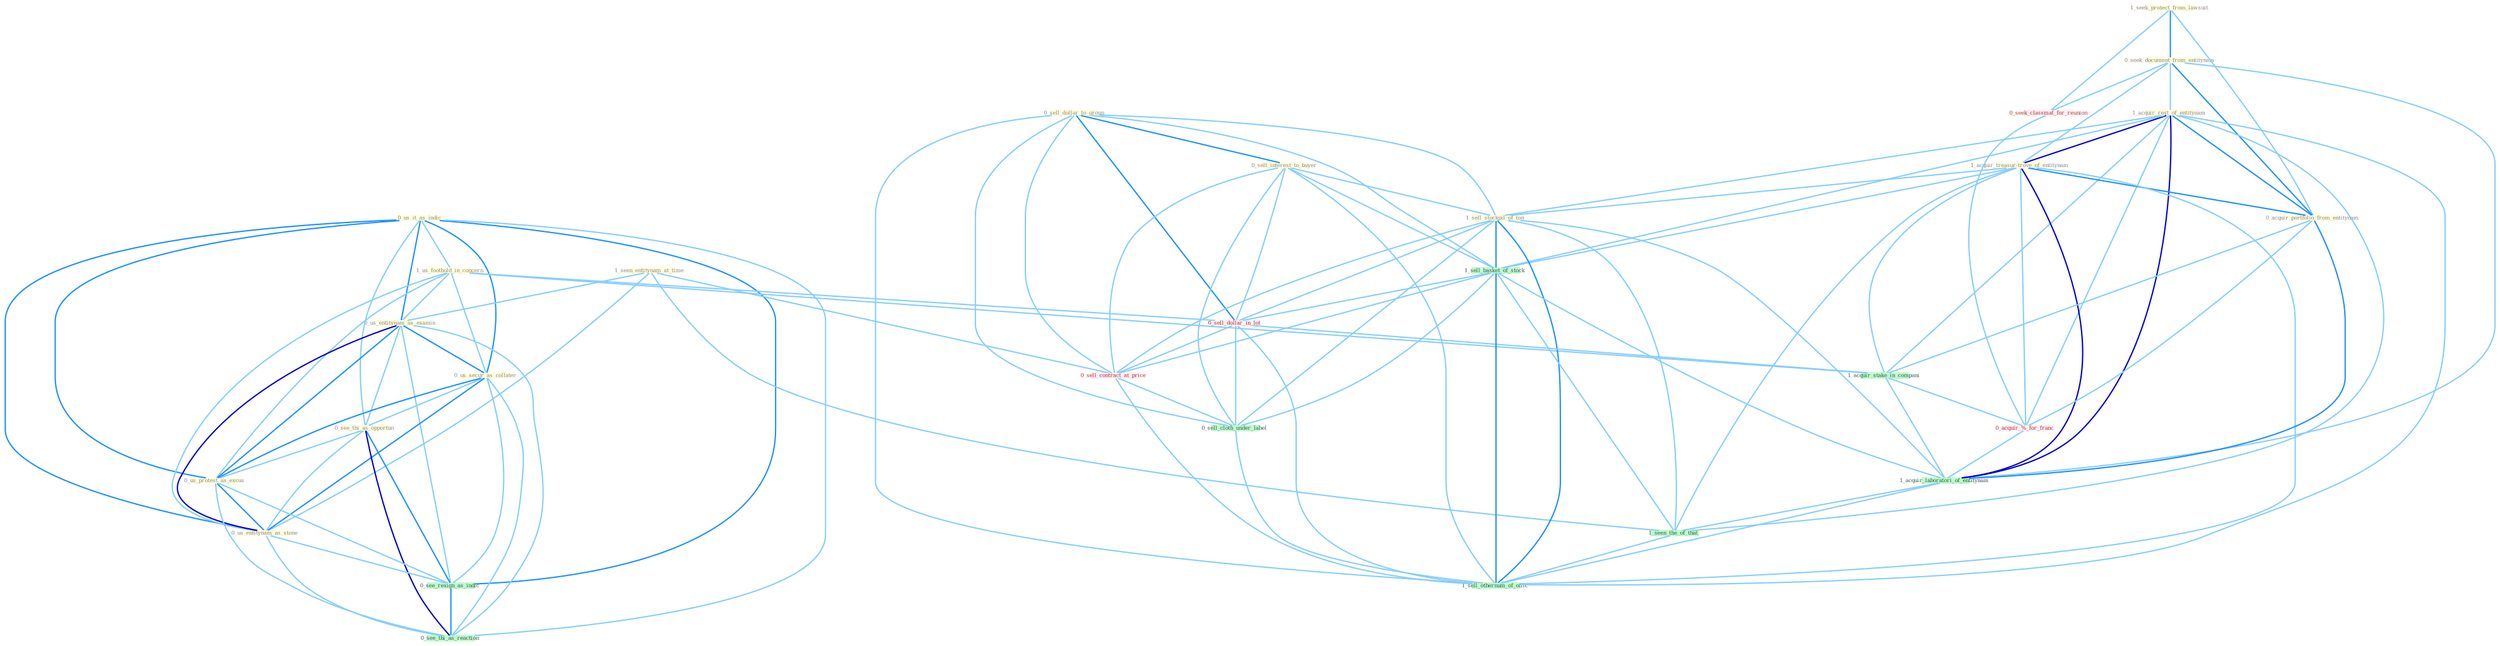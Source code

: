 Graph G{ 
    node
    [shape=polygon,style=filled,width=.5,height=.06,color="#BDFCC9",fixedsize=true,fontsize=4,
    fontcolor="#2f4f4f"];
    {node
    [color="#ffffe0", fontcolor="#8b7d6b"] "0_us_it_as_indic " "1_us_foothold_in_concern " "1_seen_entitynam_at_time " "0_sell_dollar_to_group " "0_us_entitynam_as_examin " "0_sell_interest_to_buyer " "0_us_secur_as_collater " "0_see_thi_as_opportun " "1_seek_protect_from_lawsuit " "0_seek_document_from_entitynam " "0_us_protest_as_excus " "1_acquir_rest_of_entitynam " "1_acquir_treasur-trove_of_entitynam " "0_acquir_portfolio_from_entitynam " "1_sell_stockpil_of_ton " "0_us_entitynam_as_stone "}
{node [color="#fff0f5", fontcolor="#b22222"] "0_seek_classmat_for_reunion " "0_sell_dollar_in_lot " "0_acquir_%_for_franc " "0_sell_contract_at_price "}
edge [color="#B0E2FF"];

	"0_us_it_as_indic " -- "1_us_foothold_in_concern " [w="1", color="#87cefa" ];
	"0_us_it_as_indic " -- "0_us_entitynam_as_examin " [w="2", color="#1e90ff" , len=0.8];
	"0_us_it_as_indic " -- "0_us_secur_as_collater " [w="2", color="#1e90ff" , len=0.8];
	"0_us_it_as_indic " -- "0_see_thi_as_opportun " [w="1", color="#87cefa" ];
	"0_us_it_as_indic " -- "0_us_protest_as_excus " [w="2", color="#1e90ff" , len=0.8];
	"0_us_it_as_indic " -- "0_us_entitynam_as_stone " [w="2", color="#1e90ff" , len=0.8];
	"0_us_it_as_indic " -- "0_see_resign_as_indic " [w="2", color="#1e90ff" , len=0.8];
	"0_us_it_as_indic " -- "0_see_thi_as_reaction " [w="1", color="#87cefa" ];
	"1_us_foothold_in_concern " -- "0_us_entitynam_as_examin " [w="1", color="#87cefa" ];
	"1_us_foothold_in_concern " -- "0_us_secur_as_collater " [w="1", color="#87cefa" ];
	"1_us_foothold_in_concern " -- "0_us_protest_as_excus " [w="1", color="#87cefa" ];
	"1_us_foothold_in_concern " -- "0_us_entitynam_as_stone " [w="1", color="#87cefa" ];
	"1_us_foothold_in_concern " -- "0_sell_dollar_in_lot " [w="1", color="#87cefa" ];
	"1_us_foothold_in_concern " -- "1_acquir_stake_in_compani " [w="1", color="#87cefa" ];
	"1_seen_entitynam_at_time " -- "0_us_entitynam_as_examin " [w="1", color="#87cefa" ];
	"1_seen_entitynam_at_time " -- "0_us_entitynam_as_stone " [w="1", color="#87cefa" ];
	"1_seen_entitynam_at_time " -- "0_sell_contract_at_price " [w="1", color="#87cefa" ];
	"1_seen_entitynam_at_time " -- "1_seen_the_of_that " [w="1", color="#87cefa" ];
	"0_sell_dollar_to_group " -- "0_sell_interest_to_buyer " [w="2", color="#1e90ff" , len=0.8];
	"0_sell_dollar_to_group " -- "1_sell_stockpil_of_ton " [w="1", color="#87cefa" ];
	"0_sell_dollar_to_group " -- "1_sell_basket_of_stock " [w="1", color="#87cefa" ];
	"0_sell_dollar_to_group " -- "0_sell_dollar_in_lot " [w="2", color="#1e90ff" , len=0.8];
	"0_sell_dollar_to_group " -- "0_sell_contract_at_price " [w="1", color="#87cefa" ];
	"0_sell_dollar_to_group " -- "0_sell_cloth_under_label " [w="1", color="#87cefa" ];
	"0_sell_dollar_to_group " -- "1_sell_othernum_of_offic " [w="1", color="#87cefa" ];
	"0_us_entitynam_as_examin " -- "0_us_secur_as_collater " [w="2", color="#1e90ff" , len=0.8];
	"0_us_entitynam_as_examin " -- "0_see_thi_as_opportun " [w="1", color="#87cefa" ];
	"0_us_entitynam_as_examin " -- "0_us_protest_as_excus " [w="2", color="#1e90ff" , len=0.8];
	"0_us_entitynam_as_examin " -- "0_us_entitynam_as_stone " [w="3", color="#0000cd" , len=0.6];
	"0_us_entitynam_as_examin " -- "0_see_resign_as_indic " [w="1", color="#87cefa" ];
	"0_us_entitynam_as_examin " -- "0_see_thi_as_reaction " [w="1", color="#87cefa" ];
	"0_sell_interest_to_buyer " -- "1_sell_stockpil_of_ton " [w="1", color="#87cefa" ];
	"0_sell_interest_to_buyer " -- "1_sell_basket_of_stock " [w="1", color="#87cefa" ];
	"0_sell_interest_to_buyer " -- "0_sell_dollar_in_lot " [w="1", color="#87cefa" ];
	"0_sell_interest_to_buyer " -- "0_sell_contract_at_price " [w="1", color="#87cefa" ];
	"0_sell_interest_to_buyer " -- "0_sell_cloth_under_label " [w="1", color="#87cefa" ];
	"0_sell_interest_to_buyer " -- "1_sell_othernum_of_offic " [w="1", color="#87cefa" ];
	"0_us_secur_as_collater " -- "0_see_thi_as_opportun " [w="1", color="#87cefa" ];
	"0_us_secur_as_collater " -- "0_us_protest_as_excus " [w="2", color="#1e90ff" , len=0.8];
	"0_us_secur_as_collater " -- "0_us_entitynam_as_stone " [w="2", color="#1e90ff" , len=0.8];
	"0_us_secur_as_collater " -- "0_see_resign_as_indic " [w="1", color="#87cefa" ];
	"0_us_secur_as_collater " -- "0_see_thi_as_reaction " [w="1", color="#87cefa" ];
	"0_see_thi_as_opportun " -- "0_us_protest_as_excus " [w="1", color="#87cefa" ];
	"0_see_thi_as_opportun " -- "0_us_entitynam_as_stone " [w="1", color="#87cefa" ];
	"0_see_thi_as_opportun " -- "0_see_resign_as_indic " [w="2", color="#1e90ff" , len=0.8];
	"0_see_thi_as_opportun " -- "0_see_thi_as_reaction " [w="3", color="#0000cd" , len=0.6];
	"1_seek_protect_from_lawsuit " -- "0_seek_document_from_entitynam " [w="2", color="#1e90ff" , len=0.8];
	"1_seek_protect_from_lawsuit " -- "0_acquir_portfolio_from_entitynam " [w="1", color="#87cefa" ];
	"1_seek_protect_from_lawsuit " -- "0_seek_classmat_for_reunion " [w="1", color="#87cefa" ];
	"0_seek_document_from_entitynam " -- "1_acquir_rest_of_entitynam " [w="1", color="#87cefa" ];
	"0_seek_document_from_entitynam " -- "1_acquir_treasur-trove_of_entitynam " [w="1", color="#87cefa" ];
	"0_seek_document_from_entitynam " -- "0_acquir_portfolio_from_entitynam " [w="2", color="#1e90ff" , len=0.8];
	"0_seek_document_from_entitynam " -- "0_seek_classmat_for_reunion " [w="1", color="#87cefa" ];
	"0_seek_document_from_entitynam " -- "1_acquir_laboratori_of_entitynam " [w="1", color="#87cefa" ];
	"0_us_protest_as_excus " -- "0_us_entitynam_as_stone " [w="2", color="#1e90ff" , len=0.8];
	"0_us_protest_as_excus " -- "0_see_resign_as_indic " [w="1", color="#87cefa" ];
	"0_us_protest_as_excus " -- "0_see_thi_as_reaction " [w="1", color="#87cefa" ];
	"1_acquir_rest_of_entitynam " -- "1_acquir_treasur-trove_of_entitynam " [w="3", color="#0000cd" , len=0.6];
	"1_acquir_rest_of_entitynam " -- "0_acquir_portfolio_from_entitynam " [w="2", color="#1e90ff" , len=0.8];
	"1_acquir_rest_of_entitynam " -- "1_sell_stockpil_of_ton " [w="1", color="#87cefa" ];
	"1_acquir_rest_of_entitynam " -- "1_sell_basket_of_stock " [w="1", color="#87cefa" ];
	"1_acquir_rest_of_entitynam " -- "1_acquir_stake_in_compani " [w="1", color="#87cefa" ];
	"1_acquir_rest_of_entitynam " -- "0_acquir_%_for_franc " [w="1", color="#87cefa" ];
	"1_acquir_rest_of_entitynam " -- "1_acquir_laboratori_of_entitynam " [w="3", color="#0000cd" , len=0.6];
	"1_acquir_rest_of_entitynam " -- "1_seen_the_of_that " [w="1", color="#87cefa" ];
	"1_acquir_rest_of_entitynam " -- "1_sell_othernum_of_offic " [w="1", color="#87cefa" ];
	"1_acquir_treasur-trove_of_entitynam " -- "0_acquir_portfolio_from_entitynam " [w="2", color="#1e90ff" , len=0.8];
	"1_acquir_treasur-trove_of_entitynam " -- "1_sell_stockpil_of_ton " [w="1", color="#87cefa" ];
	"1_acquir_treasur-trove_of_entitynam " -- "1_sell_basket_of_stock " [w="1", color="#87cefa" ];
	"1_acquir_treasur-trove_of_entitynam " -- "1_acquir_stake_in_compani " [w="1", color="#87cefa" ];
	"1_acquir_treasur-trove_of_entitynam " -- "0_acquir_%_for_franc " [w="1", color="#87cefa" ];
	"1_acquir_treasur-trove_of_entitynam " -- "1_acquir_laboratori_of_entitynam " [w="3", color="#0000cd" , len=0.6];
	"1_acquir_treasur-trove_of_entitynam " -- "1_seen_the_of_that " [w="1", color="#87cefa" ];
	"1_acquir_treasur-trove_of_entitynam " -- "1_sell_othernum_of_offic " [w="1", color="#87cefa" ];
	"0_acquir_portfolio_from_entitynam " -- "1_acquir_stake_in_compani " [w="1", color="#87cefa" ];
	"0_acquir_portfolio_from_entitynam " -- "0_acquir_%_for_franc " [w="1", color="#87cefa" ];
	"0_acquir_portfolio_from_entitynam " -- "1_acquir_laboratori_of_entitynam " [w="2", color="#1e90ff" , len=0.8];
	"1_sell_stockpil_of_ton " -- "1_sell_basket_of_stock " [w="2", color="#1e90ff" , len=0.8];
	"1_sell_stockpil_of_ton " -- "0_sell_dollar_in_lot " [w="1", color="#87cefa" ];
	"1_sell_stockpil_of_ton " -- "0_sell_contract_at_price " [w="1", color="#87cefa" ];
	"1_sell_stockpil_of_ton " -- "1_acquir_laboratori_of_entitynam " [w="1", color="#87cefa" ];
	"1_sell_stockpil_of_ton " -- "0_sell_cloth_under_label " [w="1", color="#87cefa" ];
	"1_sell_stockpil_of_ton " -- "1_seen_the_of_that " [w="1", color="#87cefa" ];
	"1_sell_stockpil_of_ton " -- "1_sell_othernum_of_offic " [w="2", color="#1e90ff" , len=0.8];
	"0_us_entitynam_as_stone " -- "0_see_resign_as_indic " [w="1", color="#87cefa" ];
	"0_us_entitynam_as_stone " -- "0_see_thi_as_reaction " [w="1", color="#87cefa" ];
	"0_seek_classmat_for_reunion " -- "0_acquir_%_for_franc " [w="1", color="#87cefa" ];
	"1_sell_basket_of_stock " -- "0_sell_dollar_in_lot " [w="1", color="#87cefa" ];
	"1_sell_basket_of_stock " -- "0_sell_contract_at_price " [w="1", color="#87cefa" ];
	"1_sell_basket_of_stock " -- "1_acquir_laboratori_of_entitynam " [w="1", color="#87cefa" ];
	"1_sell_basket_of_stock " -- "0_sell_cloth_under_label " [w="1", color="#87cefa" ];
	"1_sell_basket_of_stock " -- "1_seen_the_of_that " [w="1", color="#87cefa" ];
	"1_sell_basket_of_stock " -- "1_sell_othernum_of_offic " [w="2", color="#1e90ff" , len=0.8];
	"0_sell_dollar_in_lot " -- "1_acquir_stake_in_compani " [w="1", color="#87cefa" ];
	"0_sell_dollar_in_lot " -- "0_sell_contract_at_price " [w="1", color="#87cefa" ];
	"0_sell_dollar_in_lot " -- "0_sell_cloth_under_label " [w="1", color="#87cefa" ];
	"0_sell_dollar_in_lot " -- "1_sell_othernum_of_offic " [w="1", color="#87cefa" ];
	"0_see_resign_as_indic " -- "0_see_thi_as_reaction " [w="2", color="#1e90ff" , len=0.8];
	"1_acquir_stake_in_compani " -- "0_acquir_%_for_franc " [w="1", color="#87cefa" ];
	"1_acquir_stake_in_compani " -- "1_acquir_laboratori_of_entitynam " [w="1", color="#87cefa" ];
	"0_acquir_%_for_franc " -- "1_acquir_laboratori_of_entitynam " [w="1", color="#87cefa" ];
	"0_sell_contract_at_price " -- "0_sell_cloth_under_label " [w="1", color="#87cefa" ];
	"0_sell_contract_at_price " -- "1_sell_othernum_of_offic " [w="1", color="#87cefa" ];
	"1_acquir_laboratori_of_entitynam " -- "1_seen_the_of_that " [w="1", color="#87cefa" ];
	"1_acquir_laboratori_of_entitynam " -- "1_sell_othernum_of_offic " [w="1", color="#87cefa" ];
	"0_sell_cloth_under_label " -- "1_sell_othernum_of_offic " [w="1", color="#87cefa" ];
	"1_seen_the_of_that " -- "1_sell_othernum_of_offic " [w="1", color="#87cefa" ];
}